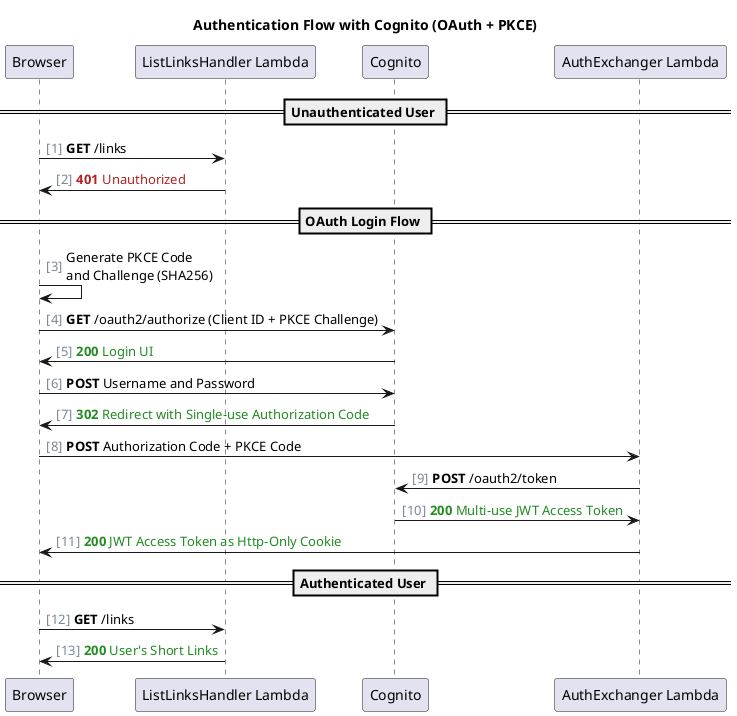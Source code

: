 @startuml
title "Authentication Flow with Cognito (OAuth + PKCE)"
autonumber "<font color=LightSlateGrey>[0]"

== Unauthenticated User ==

Browser -> "ListLinksHandler Lambda": <b>GET</b> /links
"ListLinksHandler Lambda" -> Browser: <font color=FireBrick><b>401</b> Unauthorized

== OAuth Login Flow ==

Browser -> Browser: Generate PKCE Code\nand Challenge (SHA256)
Browser -> "Cognito": <b>GET</b> /oauth2/authorize (Client ID + PKCE Challenge)
"Cognito" -> Browser: <font color=ForestGreen><b>200</b> Login UI
Browser -> "Cognito": <b>POST</b> Username and Password
"Cognito" -> Browser: <font color=ForestGreen><b>302</b> Redirect with Single-use Authorization Code
Browser -> "AuthExchanger Lambda": <b>POST</b> Authorization Code + PKCE Code
"AuthExchanger Lambda" -> "Cognito": <b>POST</b> /oauth2/token
"Cognito" -> "AuthExchanger Lambda": <font color=ForestGreen><b>200</b> Multi-use JWT Access Token
"AuthExchanger Lambda" -> Browser: <font color=ForestGreen><b>200</b> JWT Access Token as Http-Only Cookie

== Authenticated User ==

Browser -> "ListLinksHandler Lambda": <b>GET</b> /links
"ListLinksHandler Lambda" -> Browser: <font color=ForestGreen><b>200</b> User's Short Links
@enduml
